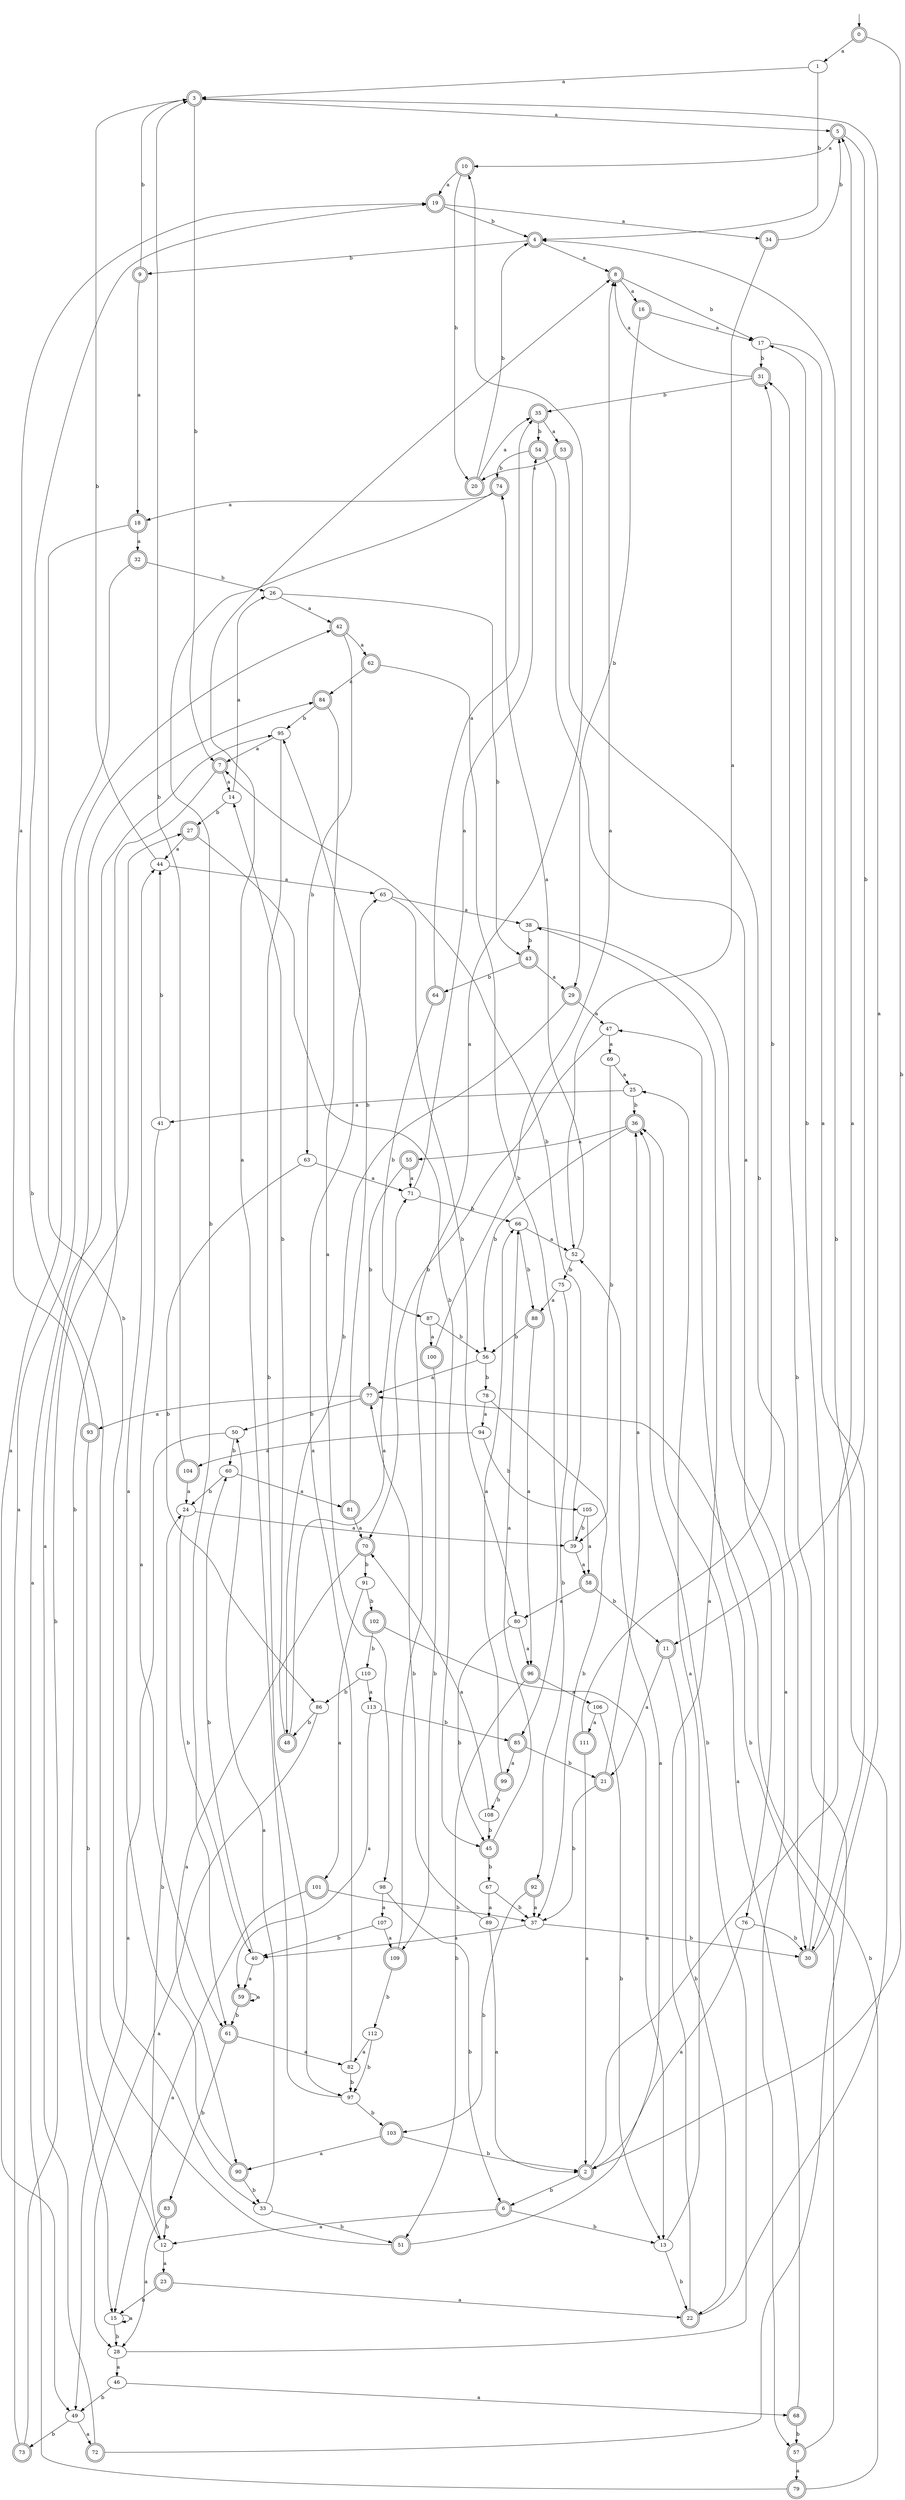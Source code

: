 digraph RandomDFA {
  __start0 [label="", shape=none];
  __start0 -> 0 [label=""];
  0 [shape=circle] [shape=doublecircle]
  0 -> 1 [label="a"]
  0 -> 2 [label="b"]
  1
  1 -> 3 [label="a"]
  1 -> 4 [label="b"]
  2 [shape=doublecircle]
  2 -> 5 [label="a"]
  2 -> 6 [label="b"]
  3 [shape=doublecircle]
  3 -> 5 [label="a"]
  3 -> 7 [label="b"]
  4 [shape=doublecircle]
  4 -> 8 [label="a"]
  4 -> 9 [label="b"]
  5 [shape=doublecircle]
  5 -> 10 [label="a"]
  5 -> 11 [label="b"]
  6 [shape=doublecircle]
  6 -> 12 [label="a"]
  6 -> 13 [label="b"]
  7 [shape=doublecircle]
  7 -> 14 [label="a"]
  7 -> 15 [label="b"]
  8 [shape=doublecircle]
  8 -> 16 [label="a"]
  8 -> 17 [label="b"]
  9 [shape=doublecircle]
  9 -> 18 [label="a"]
  9 -> 3 [label="b"]
  10 [shape=doublecircle]
  10 -> 19 [label="a"]
  10 -> 20 [label="b"]
  11 [shape=doublecircle]
  11 -> 21 [label="a"]
  11 -> 22 [label="b"]
  12
  12 -> 23 [label="a"]
  12 -> 24 [label="b"]
  13
  13 -> 25 [label="a"]
  13 -> 22 [label="b"]
  14
  14 -> 26 [label="a"]
  14 -> 27 [label="b"]
  15
  15 -> 15 [label="a"]
  15 -> 28 [label="b"]
  16 [shape=doublecircle]
  16 -> 17 [label="a"]
  16 -> 29 [label="b"]
  17
  17 -> 30 [label="a"]
  17 -> 31 [label="b"]
  18 [shape=doublecircle]
  18 -> 32 [label="a"]
  18 -> 33 [label="b"]
  19 [shape=doublecircle]
  19 -> 34 [label="a"]
  19 -> 4 [label="b"]
  20 [shape=doublecircle]
  20 -> 35 [label="a"]
  20 -> 4 [label="b"]
  21 [shape=doublecircle]
  21 -> 36 [label="a"]
  21 -> 37 [label="b"]
  22 [shape=doublecircle]
  22 -> 38 [label="a"]
  22 -> 4 [label="b"]
  23 [shape=doublecircle]
  23 -> 22 [label="a"]
  23 -> 15 [label="b"]
  24
  24 -> 39 [label="a"]
  24 -> 40 [label="b"]
  25
  25 -> 41 [label="a"]
  25 -> 36 [label="b"]
  26
  26 -> 42 [label="a"]
  26 -> 43 [label="b"]
  27 [shape=doublecircle]
  27 -> 44 [label="a"]
  27 -> 45 [label="b"]
  28
  28 -> 46 [label="a"]
  28 -> 36 [label="b"]
  29 [shape=doublecircle]
  29 -> 47 [label="a"]
  29 -> 48 [label="b"]
  30 [shape=doublecircle]
  30 -> 3 [label="a"]
  30 -> 17 [label="b"]
  31 [shape=doublecircle]
  31 -> 8 [label="a"]
  31 -> 35 [label="b"]
  32 [shape=doublecircle]
  32 -> 49 [label="a"]
  32 -> 26 [label="b"]
  33
  33 -> 50 [label="a"]
  33 -> 51 [label="b"]
  34 [shape=doublecircle]
  34 -> 52 [label="a"]
  34 -> 5 [label="b"]
  35 [shape=doublecircle]
  35 -> 53 [label="a"]
  35 -> 54 [label="b"]
  36 [shape=doublecircle]
  36 -> 55 [label="a"]
  36 -> 56 [label="b"]
  37
  37 -> 40 [label="a"]
  37 -> 30 [label="b"]
  38
  38 -> 57 [label="a"]
  38 -> 43 [label="b"]
  39
  39 -> 58 [label="a"]
  39 -> 7 [label="b"]
  40
  40 -> 59 [label="a"]
  40 -> 60 [label="b"]
  41
  41 -> 61 [label="a"]
  41 -> 44 [label="b"]
  42 [shape=doublecircle]
  42 -> 62 [label="a"]
  42 -> 63 [label="b"]
  43 [shape=doublecircle]
  43 -> 29 [label="a"]
  43 -> 64 [label="b"]
  44
  44 -> 65 [label="a"]
  44 -> 3 [label="b"]
  45 [shape=doublecircle]
  45 -> 66 [label="a"]
  45 -> 67 [label="b"]
  46
  46 -> 68 [label="a"]
  46 -> 49 [label="b"]
  47
  47 -> 69 [label="a"]
  47 -> 70 [label="b"]
  48 [shape=doublecircle]
  48 -> 71 [label="a"]
  48 -> 14 [label="b"]
  49
  49 -> 72 [label="a"]
  49 -> 73 [label="b"]
  50
  50 -> 49 [label="a"]
  50 -> 60 [label="b"]
  51 [shape=doublecircle]
  51 -> 52 [label="a"]
  51 -> 19 [label="b"]
  52
  52 -> 74 [label="a"]
  52 -> 75 [label="b"]
  53 [shape=doublecircle]
  53 -> 20 [label="a"]
  53 -> 30 [label="b"]
  54 [shape=doublecircle]
  54 -> 76 [label="a"]
  54 -> 74 [label="b"]
  55 [shape=doublecircle]
  55 -> 71 [label="a"]
  55 -> 77 [label="b"]
  56
  56 -> 77 [label="a"]
  56 -> 78 [label="b"]
  57 [shape=doublecircle]
  57 -> 79 [label="a"]
  57 -> 47 [label="b"]
  58 [shape=doublecircle]
  58 -> 80 [label="a"]
  58 -> 11 [label="b"]
  59 [shape=doublecircle]
  59 -> 59 [label="a"]
  59 -> 61 [label="b"]
  60
  60 -> 81 [label="a"]
  60 -> 24 [label="b"]
  61 [shape=doublecircle]
  61 -> 82 [label="a"]
  61 -> 83 [label="b"]
  62 [shape=doublecircle]
  62 -> 84 [label="a"]
  62 -> 85 [label="b"]
  63
  63 -> 71 [label="a"]
  63 -> 86 [label="b"]
  64 [shape=doublecircle]
  64 -> 35 [label="a"]
  64 -> 87 [label="b"]
  65
  65 -> 38 [label="a"]
  65 -> 80 [label="b"]
  66
  66 -> 52 [label="a"]
  66 -> 88 [label="b"]
  67
  67 -> 89 [label="a"]
  67 -> 37 [label="b"]
  68 [shape=doublecircle]
  68 -> 36 [label="a"]
  68 -> 57 [label="b"]
  69
  69 -> 25 [label="a"]
  69 -> 39 [label="b"]
  70 [shape=doublecircle]
  70 -> 90 [label="a"]
  70 -> 91 [label="b"]
  71
  71 -> 54 [label="a"]
  71 -> 66 [label="b"]
  72 [shape=doublecircle]
  72 -> 84 [label="a"]
  72 -> 31 [label="b"]
  73 [shape=doublecircle]
  73 -> 42 [label="a"]
  73 -> 27 [label="b"]
  74 [shape=doublecircle]
  74 -> 18 [label="a"]
  74 -> 61 [label="b"]
  75
  75 -> 88 [label="a"]
  75 -> 92 [label="b"]
  76
  76 -> 2 [label="a"]
  76 -> 30 [label="b"]
  77 [shape=doublecircle]
  77 -> 93 [label="a"]
  77 -> 50 [label="b"]
  78
  78 -> 94 [label="a"]
  78 -> 37 [label="b"]
  79 [shape=doublecircle]
  79 -> 95 [label="a"]
  79 -> 77 [label="b"]
  80
  80 -> 96 [label="a"]
  80 -> 45 [label="b"]
  81 [shape=doublecircle]
  81 -> 70 [label="a"]
  81 -> 95 [label="b"]
  82
  82 -> 65 [label="a"]
  82 -> 97 [label="b"]
  83 [shape=doublecircle]
  83 -> 28 [label="a"]
  83 -> 12 [label="b"]
  84 [shape=doublecircle]
  84 -> 98 [label="a"]
  84 -> 95 [label="b"]
  85 [shape=doublecircle]
  85 -> 99 [label="a"]
  85 -> 21 [label="b"]
  86
  86 -> 28 [label="a"]
  86 -> 48 [label="b"]
  87
  87 -> 100 [label="a"]
  87 -> 56 [label="b"]
  88 [shape=doublecircle]
  88 -> 96 [label="a"]
  88 -> 56 [label="b"]
  89
  89 -> 2 [label="a"]
  89 -> 77 [label="b"]
  90 [shape=doublecircle]
  90 -> 44 [label="a"]
  90 -> 33 [label="b"]
  91
  91 -> 101 [label="a"]
  91 -> 102 [label="b"]
  92 [shape=doublecircle]
  92 -> 37 [label="a"]
  92 -> 103 [label="b"]
  93 [shape=doublecircle]
  93 -> 19 [label="a"]
  93 -> 12 [label="b"]
  94
  94 -> 104 [label="a"]
  94 -> 105 [label="b"]
  95
  95 -> 7 [label="a"]
  95 -> 97 [label="b"]
  96 [shape=doublecircle]
  96 -> 106 [label="a"]
  96 -> 51 [label="b"]
  97
  97 -> 8 [label="a"]
  97 -> 103 [label="b"]
  98
  98 -> 107 [label="a"]
  98 -> 6 [label="b"]
  99 [shape=doublecircle]
  99 -> 66 [label="a"]
  99 -> 108 [label="b"]
  100 [shape=doublecircle]
  100 -> 8 [label="a"]
  100 -> 109 [label="b"]
  101 [shape=doublecircle]
  101 -> 15 [label="a"]
  101 -> 37 [label="b"]
  102 [shape=doublecircle]
  102 -> 13 [label="a"]
  102 -> 110 [label="b"]
  103 [shape=doublecircle]
  103 -> 90 [label="a"]
  103 -> 2 [label="b"]
  104 [shape=doublecircle]
  104 -> 24 [label="a"]
  104 -> 3 [label="b"]
  105
  105 -> 58 [label="a"]
  105 -> 39 [label="b"]
  106
  106 -> 111 [label="a"]
  106 -> 13 [label="b"]
  107
  107 -> 109 [label="a"]
  107 -> 40 [label="b"]
  108
  108 -> 70 [label="a"]
  108 -> 45 [label="b"]
  109 [shape=doublecircle]
  109 -> 10 [label="a"]
  109 -> 112 [label="b"]
  110
  110 -> 113 [label="a"]
  110 -> 86 [label="b"]
  111 [shape=doublecircle]
  111 -> 2 [label="a"]
  111 -> 31 [label="b"]
  112
  112 -> 82 [label="a"]
  112 -> 97 [label="b"]
  113
  113 -> 59 [label="a"]
  113 -> 85 [label="b"]
}
